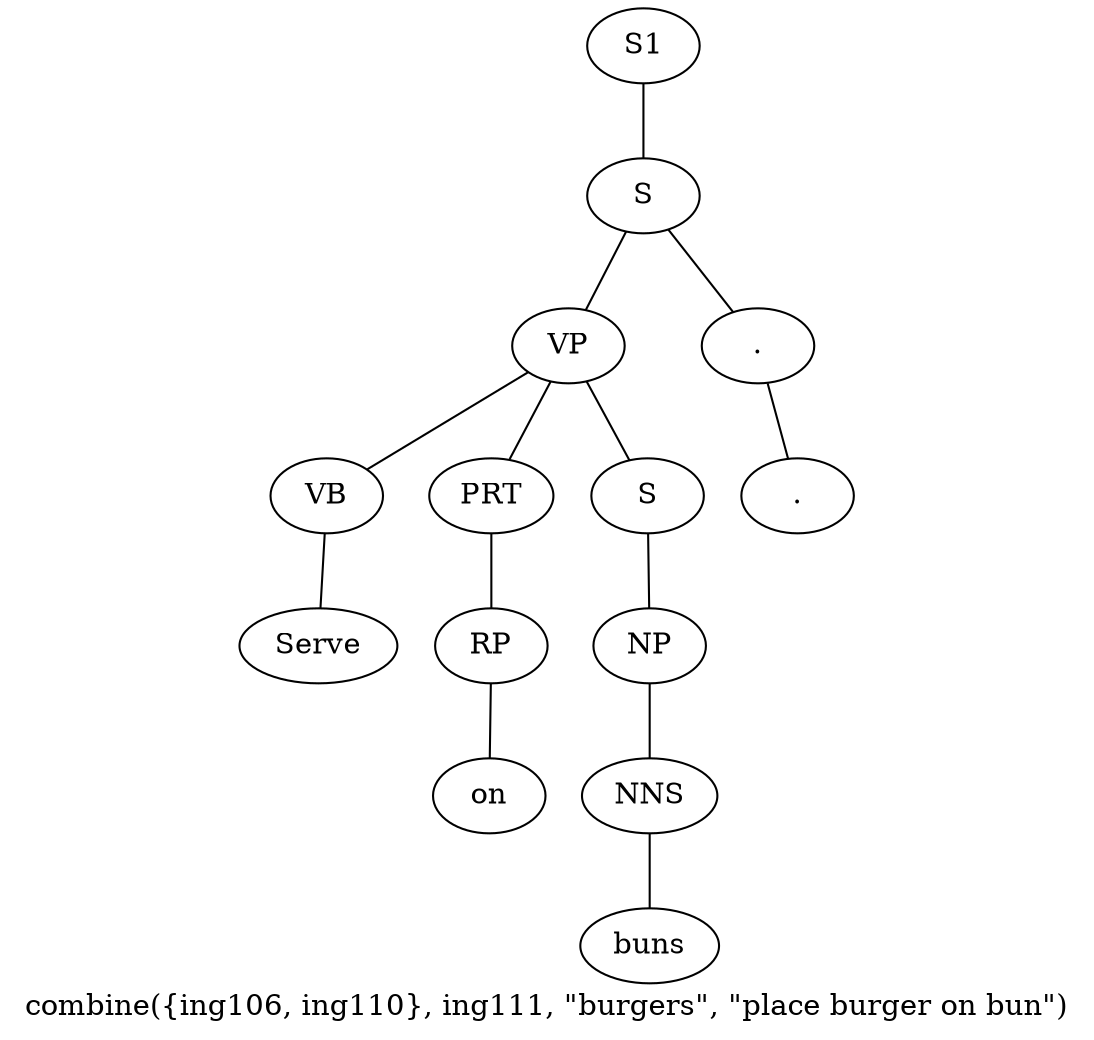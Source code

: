 graph SyntaxGraph {
	label = "combine({ing106, ing110}, ing111, \"burgers\", \"place burger on bun\")";
	Node0 [label="S1"];
	Node1 [label="S"];
	Node2 [label="VP"];
	Node3 [label="VB"];
	Node4 [label="Serve"];
	Node5 [label="PRT"];
	Node6 [label="RP"];
	Node7 [label="on"];
	Node8 [label="S"];
	Node9 [label="NP"];
	Node10 [label="NNS"];
	Node11 [label="buns"];
	Node12 [label="."];
	Node13 [label="."];

	Node0 -- Node1;
	Node1 -- Node2;
	Node1 -- Node12;
	Node2 -- Node3;
	Node2 -- Node5;
	Node2 -- Node8;
	Node3 -- Node4;
	Node5 -- Node6;
	Node6 -- Node7;
	Node8 -- Node9;
	Node9 -- Node10;
	Node10 -- Node11;
	Node12 -- Node13;
}
